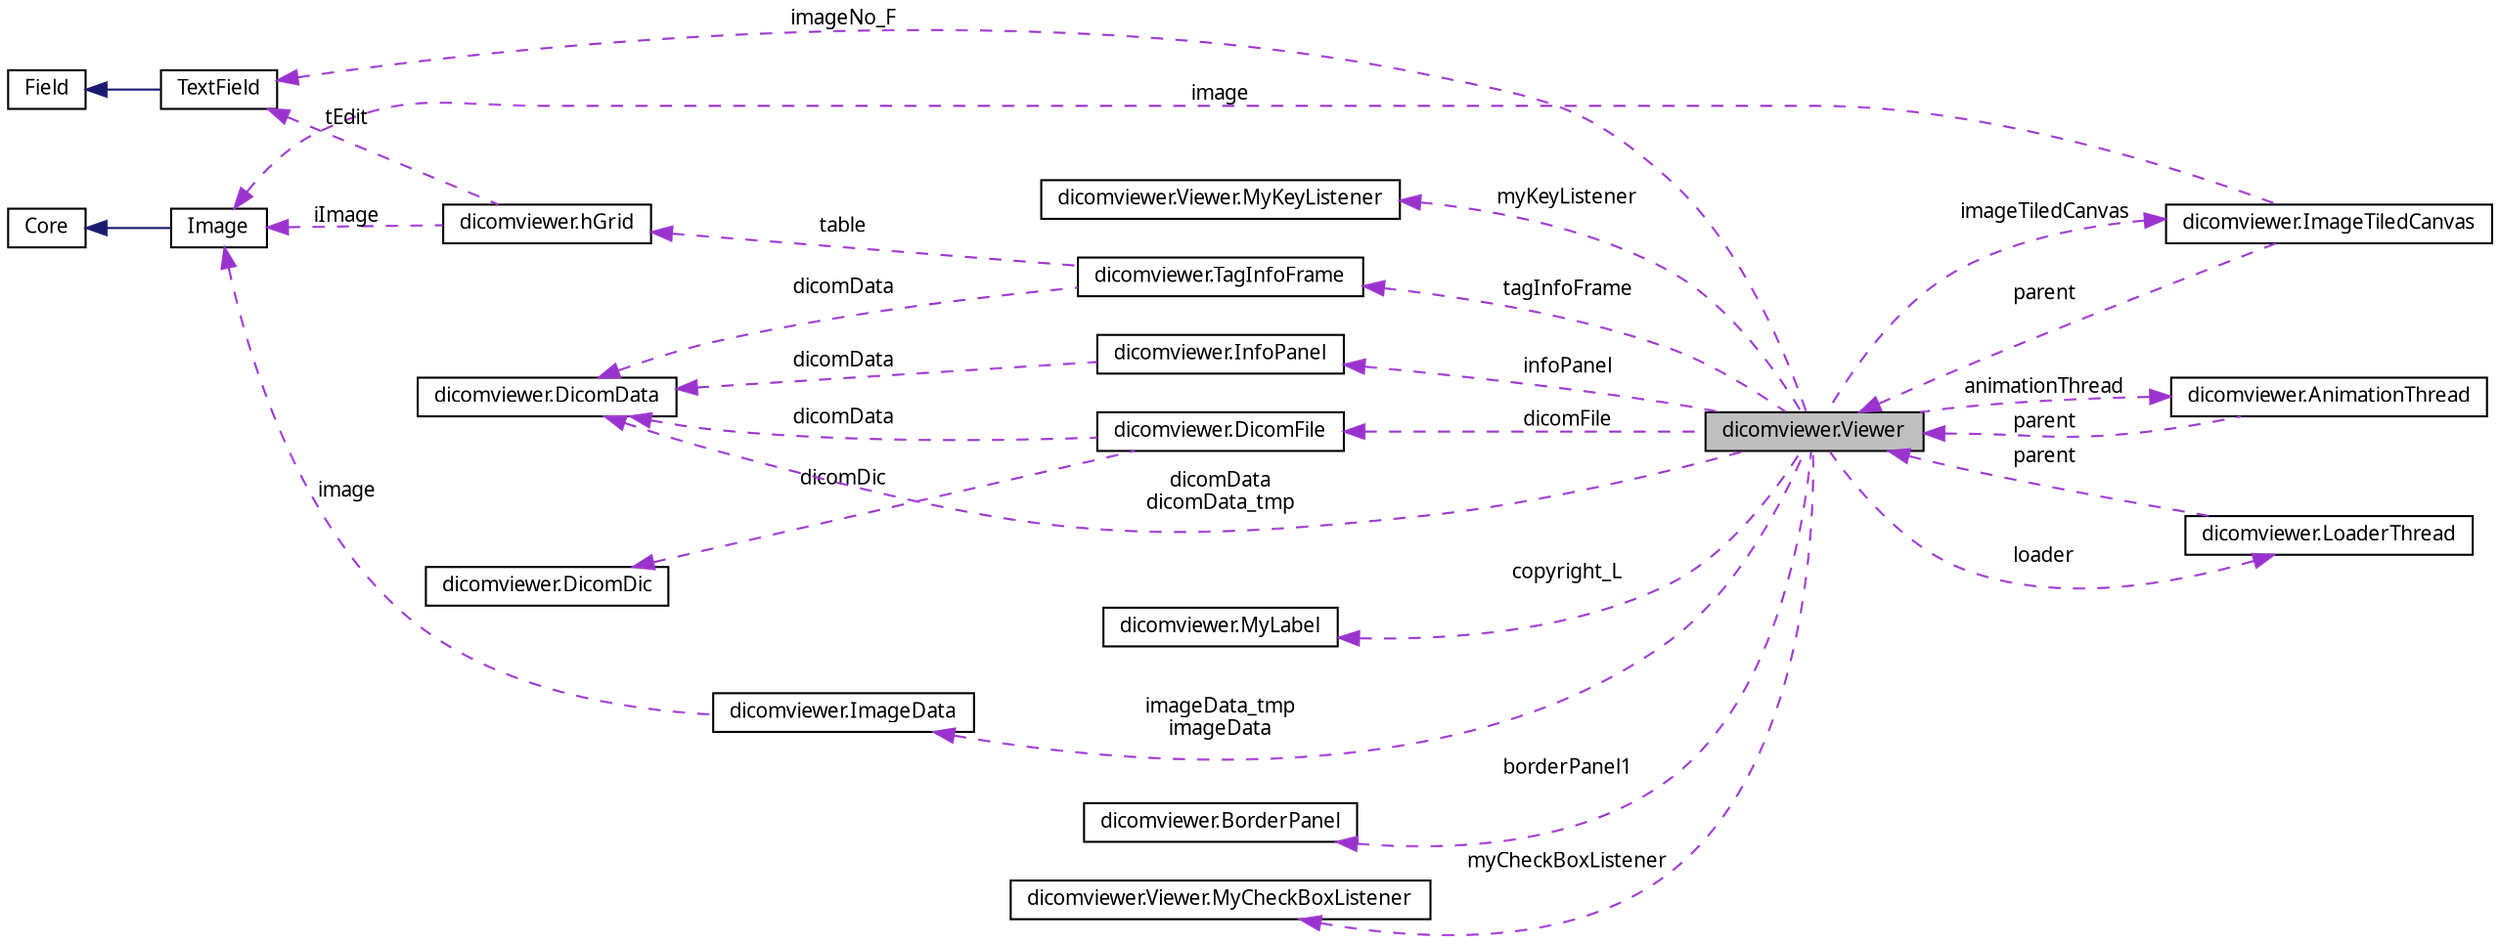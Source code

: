 digraph G
{
  bgcolor="transparent";
  edge [fontname="FreeSans.ttf",fontsize=10,labelfontname="FreeSans.ttf",labelfontsize=10];
  node [fontname="FreeSans.ttf",fontsize=10,shape=record];
  rankdir=LR;
  Node1 [label="dicomviewer.Viewer",height=0.2,width=0.4,color="black", fillcolor="grey75", style="filled" fontcolor="black"];
  Node2 -> Node1 [dir=back,color="darkorchid3",fontsize=10,style="dashed",label="imageTiledCanvas",fontname="FreeSans.ttf"];
  Node2 [label="dicomviewer.ImageTiledCanvas",height=0.2,width=0.4,color="black",URL="$classdicomviewer_1_1_image_tiled_canvas.html"];
  Node1 -> Node2 [dir=back,color="darkorchid3",fontsize=10,style="dashed",label="parent",fontname="FreeSans.ttf"];
  Node3 -> Node2 [dir=back,color="darkorchid3",fontsize=10,style="dashed",label="image",fontname="FreeSans.ttf"];
  Node3 [label="Image",height=0.2,width=0.4,color="black",URL="$class_image.html"];
  Node4 -> Node3 [dir=back,color="midnightblue",fontsize=10,style="solid",fontname="FreeSans.ttf"];
  Node4 [label="Core",height=0.2,width=0.4,color="black",URL="$class_core.html"];
  Node5 -> Node1 [dir=back,color="darkorchid3",fontsize=10,style="dashed",label="dicomFile",fontname="FreeSans.ttf"];
  Node5 [label="dicomviewer.DicomFile",height=0.2,width=0.4,color="black",URL="$classdicomviewer_1_1_dicom_file.html"];
  Node6 -> Node5 [dir=back,color="darkorchid3",fontsize=10,style="dashed",label="dicomDic",fontname="FreeSans.ttf"];
  Node6 [label="dicomviewer.DicomDic",height=0.2,width=0.4,color="black",URL="$classdicomviewer_1_1_dicom_dic.html"];
  Node7 -> Node5 [dir=back,color="darkorchid3",fontsize=10,style="dashed",label="dicomData",fontname="FreeSans.ttf"];
  Node7 [label="dicomviewer.DicomData",height=0.2,width=0.4,color="black",URL="$classdicomviewer_1_1_dicom_data.html"];
  Node8 -> Node1 [dir=back,color="darkorchid3",fontsize=10,style="dashed",label="imageNo_F",fontname="FreeSans.ttf"];
  Node8 [label="TextField",height=0.2,width=0.4,color="black",URL="$class_text_field.html"];
  Node9 -> Node8 [dir=back,color="midnightblue",fontsize=10,style="solid",fontname="FreeSans.ttf"];
  Node9 [label="Field",height=0.2,width=0.4,color="black",URL="$class_field.html"];
  Node10 -> Node1 [dir=back,color="darkorchid3",fontsize=10,style="dashed",label="copyright_L",fontname="FreeSans.ttf"];
  Node10 [label="dicomviewer.MyLabel",height=0.2,width=0.4,color="black",URL="$classdicomviewer_1_1_my_label.html"];
  Node11 -> Node1 [dir=back,color="darkorchid3",fontsize=10,style="dashed",label="infoPanel",fontname="FreeSans.ttf"];
  Node11 [label="dicomviewer.InfoPanel",height=0.2,width=0.4,color="black",URL="$classdicomviewer_1_1_info_panel.html"];
  Node7 -> Node11 [dir=back,color="darkorchid3",fontsize=10,style="dashed",label="dicomData",fontname="FreeSans.ttf"];
  Node12 -> Node1 [dir=back,color="darkorchid3",fontsize=10,style="dashed",label="borderPanel1",fontname="FreeSans.ttf"];
  Node12 [label="dicomviewer.BorderPanel",height=0.2,width=0.4,color="black",URL="$classdicomviewer_1_1_border_panel.html"];
  Node13 -> Node1 [dir=back,color="darkorchid3",fontsize=10,style="dashed",label="myCheckBoxListener",fontname="FreeSans.ttf"];
  Node13 [label="dicomviewer.Viewer.MyCheckBoxListener",height=0.2,width=0.4,color="black",URL="$classdicomviewer_1_1_viewer_1_1_my_check_box_listener.html"];
  Node14 -> Node1 [dir=back,color="darkorchid3",fontsize=10,style="dashed",label="loader",fontname="FreeSans.ttf"];
  Node14 [label="dicomviewer.LoaderThread",height=0.2,width=0.4,color="black",URL="$classdicomviewer_1_1_loader_thread.html"];
  Node1 -> Node14 [dir=back,color="darkorchid3",fontsize=10,style="dashed",label="parent",fontname="FreeSans.ttf"];
  Node7 -> Node1 [dir=back,color="darkorchid3",fontsize=10,style="dashed",label="dicomData\ndicomData_tmp",fontname="FreeSans.ttf"];
  Node15 -> Node1 [dir=back,color="darkorchid3",fontsize=10,style="dashed",label="imageData_tmp\nimageData",fontname="FreeSans.ttf"];
  Node15 [label="dicomviewer.ImageData",height=0.2,width=0.4,color="black",URL="$classdicomviewer_1_1_image_data.html"];
  Node3 -> Node15 [dir=back,color="darkorchid3",fontsize=10,style="dashed",label="image",fontname="FreeSans.ttf"];
  Node16 -> Node1 [dir=back,color="darkorchid3",fontsize=10,style="dashed",label="myKeyListener",fontname="FreeSans.ttf"];
  Node16 [label="dicomviewer.Viewer.MyKeyListener",height=0.2,width=0.4,color="black",URL="$classdicomviewer_1_1_viewer_1_1_my_key_listener.html"];
  Node17 -> Node1 [dir=back,color="darkorchid3",fontsize=10,style="dashed",label="animationThread",fontname="FreeSans.ttf"];
  Node17 [label="dicomviewer.AnimationThread",height=0.2,width=0.4,color="black",URL="$classdicomviewer_1_1_animation_thread.html"];
  Node1 -> Node17 [dir=back,color="darkorchid3",fontsize=10,style="dashed",label="parent",fontname="FreeSans.ttf"];
  Node18 -> Node1 [dir=back,color="darkorchid3",fontsize=10,style="dashed",label="tagInfoFrame",fontname="FreeSans.ttf"];
  Node18 [label="dicomviewer.TagInfoFrame",height=0.2,width=0.4,color="black",URL="$classdicomviewer_1_1_tag_info_frame.html"];
  Node19 -> Node18 [dir=back,color="darkorchid3",fontsize=10,style="dashed",label="table",fontname="FreeSans.ttf"];
  Node19 [label="dicomviewer.hGrid",height=0.2,width=0.4,color="black",URL="$classdicomviewer_1_1h_grid.html"];
  Node8 -> Node19 [dir=back,color="darkorchid3",fontsize=10,style="dashed",label="tEdit",fontname="FreeSans.ttf"];
  Node3 -> Node19 [dir=back,color="darkorchid3",fontsize=10,style="dashed",label="iImage",fontname="FreeSans.ttf"];
  Node7 -> Node18 [dir=back,color="darkorchid3",fontsize=10,style="dashed",label="dicomData",fontname="FreeSans.ttf"];
}
